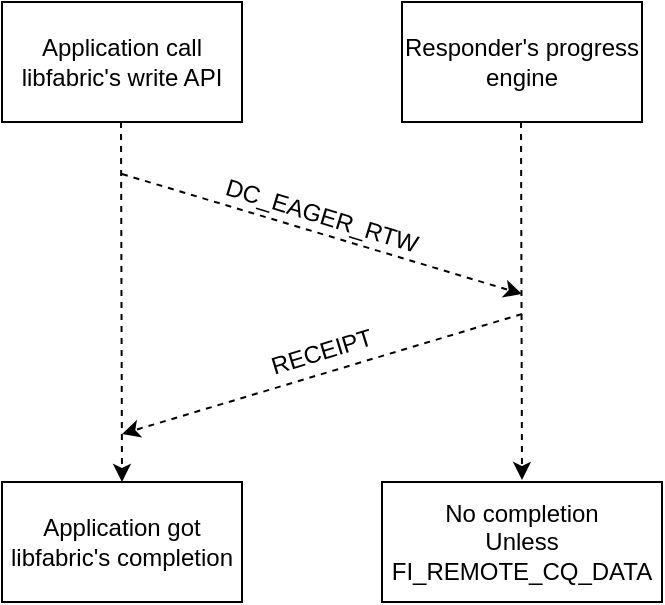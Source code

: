 <mxfile version="12.4.8" type="device"><diagram id="lewDNAd5vCCO2mxxK25Q" name="Page-1"><mxGraphModel dx="1018" dy="717" grid="1" gridSize="10" guides="1" tooltips="1" connect="1" arrows="1" fold="1" page="1" pageScale="1" pageWidth="850" pageHeight="1100" math="0" shadow="0"><root><mxCell id="0"/><mxCell id="1" parent="0"/><mxCell id="hM9hUbB8x_-XiU8bxfhU-2" value="Application call libfabric's write API" style="rounded=0;whiteSpace=wrap;html=1;" parent="1" vertex="1"><mxGeometry x="20" y="20" width="120" height="60" as="geometry"/></mxCell><mxCell id="hM9hUbB8x_-XiU8bxfhU-3" value="Responder's progress engine" style="rounded=0;whiteSpace=wrap;html=1;" parent="1" vertex="1"><mxGeometry x="220" y="20" width="120" height="60" as="geometry"/></mxCell><mxCell id="hM9hUbB8x_-XiU8bxfhU-6" value="" style="endArrow=classic;html=1;dashed=1;entryX=0.5;entryY=0;entryDx=0;entryDy=0;" parent="1" target="hM9hUbB8x_-XiU8bxfhU-9" edge="1"><mxGeometry width="50" height="50" relative="1" as="geometry"><mxPoint x="79.5" y="80" as="sourcePoint"/><mxPoint x="80" y="250" as="targetPoint"/></mxGeometry></mxCell><mxCell id="hM9hUbB8x_-XiU8bxfhU-7" value="" style="endArrow=classic;html=1;dashed=1;" parent="1" edge="1"><mxGeometry width="50" height="50" relative="1" as="geometry"><mxPoint x="279.5" y="80" as="sourcePoint"/><mxPoint x="280" y="259" as="targetPoint"/></mxGeometry></mxCell><mxCell id="hM9hUbB8x_-XiU8bxfhU-8" value="" style="endArrow=classic;html=1;dashed=1;" parent="1" edge="1"><mxGeometry width="50" height="50" relative="1" as="geometry"><mxPoint x="80" y="106" as="sourcePoint"/><mxPoint x="280" y="166" as="targetPoint"/></mxGeometry></mxCell><mxCell id="hM9hUbB8x_-XiU8bxfhU-9" value="Application got libfabric's completion" style="rounded=0;whiteSpace=wrap;html=1;" parent="1" vertex="1"><mxGeometry x="20" y="260" width="120" height="60" as="geometry"/></mxCell><mxCell id="hM9hUbB8x_-XiU8bxfhU-10" value="No completion&lt;br&gt;Unless &lt;br&gt;FI_REMOTE_CQ_DATA" style="rounded=0;whiteSpace=wrap;html=1;" parent="1" vertex="1"><mxGeometry x="210" y="260" width="140" height="60" as="geometry"/></mxCell><mxCell id="hM9hUbB8x_-XiU8bxfhU-14" value="DC_EAGER_RTW" style="text;html=1;strokeColor=none;fillColor=none;align=center;verticalAlign=middle;whiteSpace=wrap;rounded=0;rotation=17;" parent="1" vertex="1"><mxGeometry x="160" y="117" width="40" height="20" as="geometry"/></mxCell><mxCell id="iqeaWycdz6OZExM0TFtM-1" value="" style="endArrow=classic;html=1;dashed=1;" edge="1" parent="1"><mxGeometry width="50" height="50" relative="1" as="geometry"><mxPoint x="280" y="176" as="sourcePoint"/><mxPoint x="80" y="236" as="targetPoint"/></mxGeometry></mxCell><mxCell id="iqeaWycdz6OZExM0TFtM-2" value="RECEIPT" style="text;html=1;strokeColor=none;fillColor=none;align=center;verticalAlign=middle;whiteSpace=wrap;rounded=0;rotation=343;" vertex="1" parent="1"><mxGeometry x="160" y="185" width="40" height="20" as="geometry"/></mxCell></root></mxGraphModel></diagram></mxfile>